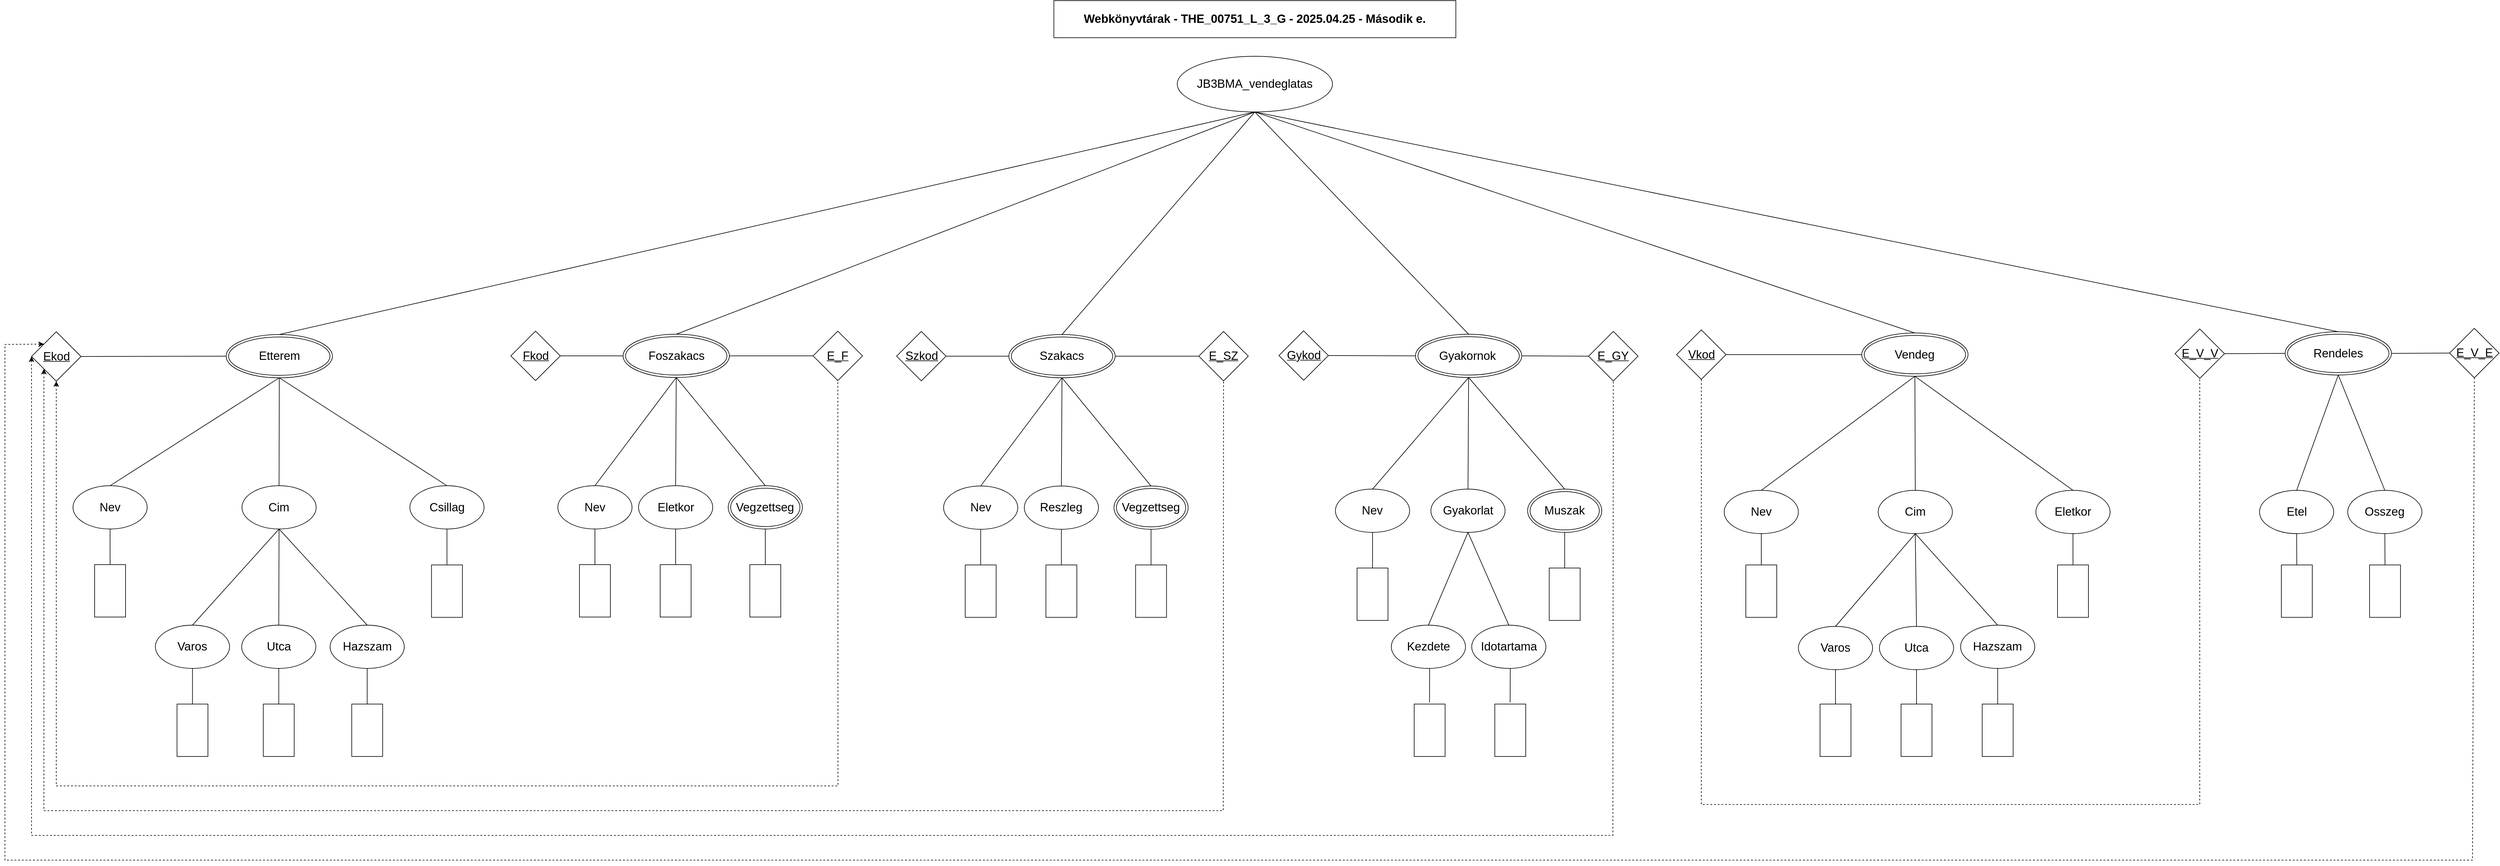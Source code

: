 <mxfile version="26.1.1">
  <diagram id="C5RBs43oDa-KdzZeNtuy" name="Page-1">
    <mxGraphModel dx="3088" dy="2005" grid="1" gridSize="10" guides="1" tooltips="1" connect="1" arrows="1" fold="1" page="1" pageScale="1" pageWidth="827" pageHeight="1169" math="0" shadow="0">
      <root>
        <mxCell id="WIyWlLk6GJQsqaUBKTNV-0" />
        <mxCell id="WIyWlLk6GJQsqaUBKTNV-1" parent="WIyWlLk6GJQsqaUBKTNV-0" />
        <mxCell id="4Qpqymnsbr3WJ3inhcf8-0" value="" style="rounded=0;whiteSpace=wrap;html=1;" parent="WIyWlLk6GJQsqaUBKTNV-1" vertex="1">
          <mxGeometry x="606.11" y="-170" width="650" height="60" as="geometry" />
        </mxCell>
        <mxCell id="4Qpqymnsbr3WJ3inhcf8-5" value="&lt;font style=&quot;font-size: 19px;&quot;&gt;&lt;b&gt;Webkönyvtárak - THE_00751_L_&lt;/b&gt;&lt;/font&gt;&lt;b style=&quot;font-size: 19px; background-color: transparent; color: light-dark(rgb(0, 0, 0), rgb(255, 255, 255));&quot;&gt;3_G - 2025.04.25 - Második e.&lt;/b&gt;" style="text;html=1;align=center;verticalAlign=middle;whiteSpace=wrap;rounded=0;" parent="WIyWlLk6GJQsqaUBKTNV-1" vertex="1">
          <mxGeometry x="631.11" y="-155" width="600" height="30" as="geometry" />
        </mxCell>
        <mxCell id="4Qpqymnsbr3WJ3inhcf8-26" value="" style="ellipse;whiteSpace=wrap;html=1;" parent="WIyWlLk6GJQsqaUBKTNV-1" vertex="1">
          <mxGeometry x="805.61" y="-80" width="251" height="90" as="geometry" />
        </mxCell>
        <mxCell id="4Qpqymnsbr3WJ3inhcf8-27" value="JB3BMA_vendeglatas" style="text;html=1;align=center;verticalAlign=middle;whiteSpace=wrap;rounded=0;fontSize=19;" parent="WIyWlLk6GJQsqaUBKTNV-1" vertex="1">
          <mxGeometry x="823.11" y="-50" width="216" height="30" as="geometry" />
        </mxCell>
        <mxCell id="4Qpqymnsbr3WJ3inhcf8-30" value="" style="ellipse;whiteSpace=wrap;html=1;" parent="WIyWlLk6GJQsqaUBKTNV-1" vertex="1">
          <mxGeometry x="-980" y="614.5" width="120" height="70" as="geometry" />
        </mxCell>
        <mxCell id="4Qpqymnsbr3WJ3inhcf8-31" value="Nev" style="text;html=1;align=center;verticalAlign=middle;whiteSpace=wrap;rounded=0;fontSize=19;" parent="WIyWlLk6GJQsqaUBKTNV-1" vertex="1">
          <mxGeometry x="-970" y="634.5" width="100" height="30" as="geometry" />
        </mxCell>
        <mxCell id="4Qpqymnsbr3WJ3inhcf8-35" value="" style="ellipse;whiteSpace=wrap;html=1;" parent="WIyWlLk6GJQsqaUBKTNV-1" vertex="1">
          <mxGeometry x="-706.75" y="614.5" width="120" height="70" as="geometry" />
        </mxCell>
        <mxCell id="4Qpqymnsbr3WJ3inhcf8-36" value="Cim" style="text;html=1;align=center;verticalAlign=middle;whiteSpace=wrap;rounded=0;fontSize=19;" parent="WIyWlLk6GJQsqaUBKTNV-1" vertex="1">
          <mxGeometry x="-696.75" y="634.5" width="100" height="30" as="geometry" />
        </mxCell>
        <mxCell id="4Qpqymnsbr3WJ3inhcf8-37" value="" style="ellipse;whiteSpace=wrap;html=1;" parent="WIyWlLk6GJQsqaUBKTNV-1" vertex="1">
          <mxGeometry x="-435.25" y="614.5" width="120" height="70" as="geometry" />
        </mxCell>
        <mxCell id="4Qpqymnsbr3WJ3inhcf8-38" value="Csillag" style="text;html=1;align=center;verticalAlign=middle;whiteSpace=wrap;rounded=0;fontSize=19;" parent="WIyWlLk6GJQsqaUBKTNV-1" vertex="1">
          <mxGeometry x="-425.25" y="634.5" width="100" height="30" as="geometry" />
        </mxCell>
        <mxCell id="4Qpqymnsbr3WJ3inhcf8-43" value="" style="ellipse;whiteSpace=wrap;html=1;" parent="WIyWlLk6GJQsqaUBKTNV-1" vertex="1">
          <mxGeometry x="-846.75" y="840" width="120" height="70" as="geometry" />
        </mxCell>
        <mxCell id="4Qpqymnsbr3WJ3inhcf8-44" value="Varos" style="text;html=1;align=center;verticalAlign=middle;whiteSpace=wrap;rounded=0;fontSize=19;" parent="WIyWlLk6GJQsqaUBKTNV-1" vertex="1">
          <mxGeometry x="-836.75" y="860" width="100" height="30" as="geometry" />
        </mxCell>
        <mxCell id="4Qpqymnsbr3WJ3inhcf8-45" value="" style="ellipse;whiteSpace=wrap;html=1;" parent="WIyWlLk6GJQsqaUBKTNV-1" vertex="1">
          <mxGeometry x="-707.25" y="840" width="120" height="70" as="geometry" />
        </mxCell>
        <mxCell id="4Qpqymnsbr3WJ3inhcf8-46" value="Utca" style="text;html=1;align=center;verticalAlign=middle;whiteSpace=wrap;rounded=0;fontSize=19;" parent="WIyWlLk6GJQsqaUBKTNV-1" vertex="1">
          <mxGeometry x="-697.25" y="860" width="100" height="30" as="geometry" />
        </mxCell>
        <mxCell id="4Qpqymnsbr3WJ3inhcf8-47" value="" style="ellipse;whiteSpace=wrap;html=1;" parent="WIyWlLk6GJQsqaUBKTNV-1" vertex="1">
          <mxGeometry x="-564.26" y="840" width="120" height="70" as="geometry" />
        </mxCell>
        <mxCell id="4Qpqymnsbr3WJ3inhcf8-48" value="H&lt;span style=&quot;background-color: transparent; color: light-dark(rgb(0, 0, 0), rgb(255, 255, 255));&quot;&gt;azszam&lt;/span&gt;" style="text;html=1;align=center;verticalAlign=middle;whiteSpace=wrap;rounded=0;fontSize=19;" parent="WIyWlLk6GJQsqaUBKTNV-1" vertex="1">
          <mxGeometry x="-554.26" y="860" width="100" height="30" as="geometry" />
        </mxCell>
        <mxCell id="4Qpqymnsbr3WJ3inhcf8-59" value="" style="rhombus;whiteSpace=wrap;html=1;" parent="WIyWlLk6GJQsqaUBKTNV-1" vertex="1">
          <mxGeometry x="-1047" y="365.5" width="80" height="80" as="geometry" />
        </mxCell>
        <mxCell id="4Qpqymnsbr3WJ3inhcf8-61" value="&lt;u&gt;Ekod&lt;/u&gt;" style="text;html=1;align=center;verticalAlign=middle;whiteSpace=wrap;rounded=0;fontSize=19;" parent="WIyWlLk6GJQsqaUBKTNV-1" vertex="1">
          <mxGeometry x="-1042.25" y="390.5" width="70.5" height="30" as="geometry" />
        </mxCell>
        <mxCell id="aVjo6WUn0i9C4QRgSzhv-14" value="" style="endArrow=none;html=1;rounded=0;entryX=0;entryY=0.5;entryDx=0;entryDy=0;exitX=1;exitY=0.5;exitDx=0;exitDy=0;" parent="WIyWlLk6GJQsqaUBKTNV-1" source="4Qpqymnsbr3WJ3inhcf8-59" target="HUzQ0V3fBc9OldTTq1Dm-28" edge="1">
          <mxGeometry width="50" height="50" relative="1" as="geometry">
            <mxPoint x="-545.25" y="619.5" as="sourcePoint" />
            <mxPoint x="-725.25" y="404.5" as="targetPoint" />
          </mxGeometry>
        </mxCell>
        <mxCell id="aVjo6WUn0i9C4QRgSzhv-15" value="" style="rounded=0;whiteSpace=wrap;html=1;rotation=90;" parent="WIyWlLk6GJQsqaUBKTNV-1" vertex="1">
          <mxGeometry x="-962.37" y="759.5" width="84.75" height="50" as="geometry" />
        </mxCell>
        <mxCell id="aVjo6WUn0i9C4QRgSzhv-17" value="" style="endArrow=none;html=1;rounded=0;exitX=0.5;exitY=0;exitDx=0;exitDy=0;entryX=0.5;entryY=1;entryDx=0;entryDy=0;" parent="WIyWlLk6GJQsqaUBKTNV-1" source="4Qpqymnsbr3WJ3inhcf8-30" target="HUzQ0V3fBc9OldTTq1Dm-28" edge="1">
          <mxGeometry width="50" height="50" relative="1" as="geometry">
            <mxPoint x="-1015.25" y="519.5" as="sourcePoint" />
            <mxPoint x="-680" y="480" as="targetPoint" />
          </mxGeometry>
        </mxCell>
        <mxCell id="aVjo6WUn0i9C4QRgSzhv-18" value="" style="endArrow=none;html=1;rounded=0;exitX=0.5;exitY=0;exitDx=0;exitDy=0;entryX=0.5;entryY=1;entryDx=0;entryDy=0;" parent="WIyWlLk6GJQsqaUBKTNV-1" source="4Qpqymnsbr3WJ3inhcf8-35" edge="1" target="HUzQ0V3fBc9OldTTq1Dm-28">
          <mxGeometry width="50" height="50" relative="1" as="geometry">
            <mxPoint x="-615.25" y="529.5" as="sourcePoint" />
            <mxPoint x="-640" y="500" as="targetPoint" />
          </mxGeometry>
        </mxCell>
        <mxCell id="aVjo6WUn0i9C4QRgSzhv-20" value="" style="endArrow=none;html=1;rounded=0;exitX=0.5;exitY=0;exitDx=0;exitDy=0;entryX=0.5;entryY=1;entryDx=0;entryDy=0;" parent="WIyWlLk6GJQsqaUBKTNV-1" source="4Qpqymnsbr3WJ3inhcf8-37" edge="1" target="HUzQ0V3fBc9OldTTq1Dm-28">
          <mxGeometry width="50" height="50" relative="1" as="geometry">
            <mxPoint x="-455.25" y="499.5" as="sourcePoint" />
            <mxPoint x="-610" y="470" as="targetPoint" />
          </mxGeometry>
        </mxCell>
        <mxCell id="aVjo6WUn0i9C4QRgSzhv-21" value="" style="endArrow=none;html=1;rounded=0;entryX=0.5;entryY=1;entryDx=0;entryDy=0;exitX=0.5;exitY=0;exitDx=0;exitDy=0;" parent="WIyWlLk6GJQsqaUBKTNV-1" source="4Qpqymnsbr3WJ3inhcf8-43" target="4Qpqymnsbr3WJ3inhcf8-35" edge="1">
          <mxGeometry width="50" height="50" relative="1" as="geometry">
            <mxPoint x="-699.75" y="810" as="sourcePoint" />
            <mxPoint x="-649.77" y="733.01" as="targetPoint" />
          </mxGeometry>
        </mxCell>
        <mxCell id="aVjo6WUn0i9C4QRgSzhv-22" value="" style="endArrow=none;html=1;rounded=0;exitX=0.5;exitY=0;exitDx=0;exitDy=0;entryX=0.5;entryY=1;entryDx=0;entryDy=0;" parent="WIyWlLk6GJQsqaUBKTNV-1" source="4Qpqymnsbr3WJ3inhcf8-45" edge="1" target="4Qpqymnsbr3WJ3inhcf8-35">
          <mxGeometry width="50" height="50" relative="1" as="geometry">
            <mxPoint x="-639.75" y="830" as="sourcePoint" />
            <mxPoint x="-649.75" y="730" as="targetPoint" />
          </mxGeometry>
        </mxCell>
        <mxCell id="aVjo6WUn0i9C4QRgSzhv-24" value="" style="endArrow=none;html=1;rounded=0;exitX=0.5;exitY=0;exitDx=0;exitDy=0;entryX=0.5;entryY=1;entryDx=0;entryDy=0;" parent="WIyWlLk6GJQsqaUBKTNV-1" source="4Qpqymnsbr3WJ3inhcf8-47" edge="1" target="4Qpqymnsbr3WJ3inhcf8-35">
          <mxGeometry width="50" height="50" relative="1" as="geometry">
            <mxPoint x="-539.75" y="750" as="sourcePoint" />
            <mxPoint x="-649.75" y="730" as="targetPoint" />
          </mxGeometry>
        </mxCell>
        <mxCell id="aVjo6WUn0i9C4QRgSzhv-34" value="" style="endArrow=none;html=1;rounded=0;exitX=0;exitY=0.5;exitDx=0;exitDy=0;entryX=0.5;entryY=1;entryDx=0;entryDy=0;" parent="WIyWlLk6GJQsqaUBKTNV-1" source="aVjo6WUn0i9C4QRgSzhv-15" target="4Qpqymnsbr3WJ3inhcf8-30" edge="1">
          <mxGeometry width="50" height="50" relative="1" as="geometry">
            <mxPoint x="-377.63" y="724.5" as="sourcePoint" />
            <mxPoint x="-927.63" y="709.5" as="targetPoint" />
          </mxGeometry>
        </mxCell>
        <mxCell id="aVjo6WUn0i9C4QRgSzhv-35" value="" style="rounded=0;whiteSpace=wrap;html=1;rotation=90;" parent="WIyWlLk6GJQsqaUBKTNV-1" vertex="1">
          <mxGeometry x="-829.13" y="985" width="84.75" height="50" as="geometry" />
        </mxCell>
        <mxCell id="aVjo6WUn0i9C4QRgSzhv-36" value="" style="rounded=0;whiteSpace=wrap;html=1;rotation=90;" parent="WIyWlLk6GJQsqaUBKTNV-1" vertex="1">
          <mxGeometry x="-689.63" y="985" width="84.75" height="50" as="geometry" />
        </mxCell>
        <mxCell id="aVjo6WUn0i9C4QRgSzhv-37" value="" style="rounded=0;whiteSpace=wrap;html=1;rotation=90;" parent="WIyWlLk6GJQsqaUBKTNV-1" vertex="1">
          <mxGeometry x="-546.63" y="985" width="84.75" height="50" as="geometry" />
        </mxCell>
        <mxCell id="aVjo6WUn0i9C4QRgSzhv-38" value="" style="endArrow=none;html=1;rounded=0;entryX=0.5;entryY=1;entryDx=0;entryDy=0;exitX=0;exitY=0.5;exitDx=0;exitDy=0;" parent="WIyWlLk6GJQsqaUBKTNV-1" target="4Qpqymnsbr3WJ3inhcf8-45" edge="1" source="aVjo6WUn0i9C4QRgSzhv-36">
          <mxGeometry width="50" height="50" relative="1" as="geometry">
            <mxPoint x="-647.5" y="965" as="sourcePoint" />
            <mxPoint x="-307.5" y="695" as="targetPoint" />
          </mxGeometry>
        </mxCell>
        <mxCell id="aVjo6WUn0i9C4QRgSzhv-39" value="" style="endArrow=none;html=1;rounded=0;entryX=0.5;entryY=1;entryDx=0;entryDy=0;exitX=0;exitY=0.5;exitDx=0;exitDy=0;" parent="WIyWlLk6GJQsqaUBKTNV-1" target="4Qpqymnsbr3WJ3inhcf8-43" edge="1" source="aVjo6WUn0i9C4QRgSzhv-35">
          <mxGeometry width="50" height="50" relative="1" as="geometry">
            <mxPoint x="-787" y="965" as="sourcePoint" />
            <mxPoint x="-317" y="695" as="targetPoint" />
          </mxGeometry>
        </mxCell>
        <mxCell id="aVjo6WUn0i9C4QRgSzhv-41" value="" style="endArrow=none;html=1;rounded=0;entryX=0.5;entryY=1;entryDx=0;entryDy=0;exitX=0;exitY=0.5;exitDx=0;exitDy=0;" parent="WIyWlLk6GJQsqaUBKTNV-1" target="4Qpqymnsbr3WJ3inhcf8-47" edge="1" source="aVjo6WUn0i9C4QRgSzhv-37">
          <mxGeometry width="50" height="50" relative="1" as="geometry">
            <mxPoint x="-504.5" y="965" as="sourcePoint" />
            <mxPoint x="-294.5" y="945" as="targetPoint" />
          </mxGeometry>
        </mxCell>
        <mxCell id="aVjo6WUn0i9C4QRgSzhv-46" value="" style="rhombus;whiteSpace=wrap;html=1;" parent="WIyWlLk6GJQsqaUBKTNV-1" vertex="1">
          <mxGeometry x="351.76" y="365" width="80" height="80" as="geometry" />
        </mxCell>
        <mxCell id="aVjo6WUn0i9C4QRgSzhv-47" value="&lt;u&gt;Szkod&lt;/u&gt;" style="text;html=1;align=center;verticalAlign=middle;whiteSpace=wrap;rounded=0;fontSize=19;" parent="WIyWlLk6GJQsqaUBKTNV-1" vertex="1">
          <mxGeometry x="356.51" y="390" width="70.5" height="30" as="geometry" />
        </mxCell>
        <mxCell id="aVjo6WUn0i9C4QRgSzhv-48" value="" style="endArrow=none;html=1;rounded=0;exitX=1;exitY=0.5;exitDx=0;exitDy=0;entryX=0;entryY=0.5;entryDx=0;entryDy=0;" parent="WIyWlLk6GJQsqaUBKTNV-1" source="aVjo6WUn0i9C4QRgSzhv-46" target="HUzQ0V3fBc9OldTTq1Dm-4" edge="1">
          <mxGeometry width="50" height="50" relative="1" as="geometry">
            <mxPoint x="390.5" y="615" as="sourcePoint" />
            <mxPoint x="530" y="405" as="targetPoint" />
          </mxGeometry>
        </mxCell>
        <mxCell id="aVjo6WUn0i9C4QRgSzhv-49" value="" style="ellipse;whiteSpace=wrap;html=1;" parent="WIyWlLk6GJQsqaUBKTNV-1" vertex="1">
          <mxGeometry x="427.76" y="615" width="120" height="70" as="geometry" />
        </mxCell>
        <mxCell id="aVjo6WUn0i9C4QRgSzhv-50" value="Nev" style="text;html=1;align=center;verticalAlign=middle;whiteSpace=wrap;rounded=0;fontSize=19;" parent="WIyWlLk6GJQsqaUBKTNV-1" vertex="1">
          <mxGeometry x="437.76" y="635" width="100" height="30" as="geometry" />
        </mxCell>
        <mxCell id="aVjo6WUn0i9C4QRgSzhv-51" value="" style="ellipse;whiteSpace=wrap;html=1;" parent="WIyWlLk6GJQsqaUBKTNV-1" vertex="1">
          <mxGeometry x="558.26" y="615" width="120" height="70" as="geometry" />
        </mxCell>
        <mxCell id="aVjo6WUn0i9C4QRgSzhv-52" value="Reszleg" style="text;html=1;align=center;verticalAlign=middle;whiteSpace=wrap;rounded=0;fontSize=19;" parent="WIyWlLk6GJQsqaUBKTNV-1" vertex="1">
          <mxGeometry x="568.26" y="635" width="100" height="30" as="geometry" />
        </mxCell>
        <mxCell id="aVjo6WUn0i9C4QRgSzhv-55" value="" style="rounded=0;whiteSpace=wrap;html=1;rotation=90;" parent="WIyWlLk6GJQsqaUBKTNV-1" vertex="1">
          <mxGeometry x="445.38" y="760" width="84.75" height="50" as="geometry" />
        </mxCell>
        <mxCell id="aVjo6WUn0i9C4QRgSzhv-56" value="" style="rounded=0;whiteSpace=wrap;html=1;rotation=90;" parent="WIyWlLk6GJQsqaUBKTNV-1" vertex="1">
          <mxGeometry x="575.88" y="760" width="84.75" height="50" as="geometry" />
        </mxCell>
        <mxCell id="aVjo6WUn0i9C4QRgSzhv-57" value="" style="rounded=0;whiteSpace=wrap;html=1;rotation=90;" parent="WIyWlLk6GJQsqaUBKTNV-1" vertex="1">
          <mxGeometry x="720.88" y="760" width="84.75" height="50" as="geometry" />
        </mxCell>
        <mxCell id="aVjo6WUn0i9C4QRgSzhv-58" value="" style="endArrow=none;html=1;rounded=0;entryX=0.5;entryY=1;entryDx=0;entryDy=0;exitX=0;exitY=0.5;exitDx=0;exitDy=0;" parent="WIyWlLk6GJQsqaUBKTNV-1" target="aVjo6WUn0i9C4QRgSzhv-51" edge="1" source="aVjo6WUn0i9C4QRgSzhv-56">
          <mxGeometry width="50" height="50" relative="1" as="geometry">
            <mxPoint x="618.01" y="740" as="sourcePoint" />
            <mxPoint x="958.01" y="470" as="targetPoint" />
          </mxGeometry>
        </mxCell>
        <mxCell id="aVjo6WUn0i9C4QRgSzhv-59" value="" style="endArrow=none;html=1;rounded=0;entryX=0.5;entryY=1;entryDx=0;entryDy=0;exitX=0;exitY=0.5;exitDx=0;exitDy=0;" parent="WIyWlLk6GJQsqaUBKTNV-1" target="aVjo6WUn0i9C4QRgSzhv-49" edge="1" source="aVjo6WUn0i9C4QRgSzhv-55">
          <mxGeometry width="50" height="50" relative="1" as="geometry">
            <mxPoint x="487.51" y="740" as="sourcePoint" />
            <mxPoint x="957.51" y="470" as="targetPoint" />
          </mxGeometry>
        </mxCell>
        <mxCell id="aVjo6WUn0i9C4QRgSzhv-60" value="" style="endArrow=none;html=1;rounded=0;exitX=0;exitY=0.5;exitDx=0;exitDy=0;entryX=0.5;entryY=1;entryDx=0;entryDy=0;" parent="WIyWlLk6GJQsqaUBKTNV-1" target="HUzQ0V3fBc9OldTTq1Dm-3" edge="1" source="aVjo6WUn0i9C4QRgSzhv-57">
          <mxGeometry width="50" height="50" relative="1" as="geometry">
            <mxPoint x="763.01" y="740" as="sourcePoint" />
            <mxPoint x="770" y="690" as="targetPoint" />
          </mxGeometry>
        </mxCell>
        <mxCell id="aVjo6WUn0i9C4QRgSzhv-73" value="" style="rhombus;whiteSpace=wrap;html=1;" parent="WIyWlLk6GJQsqaUBKTNV-1" vertex="1">
          <mxGeometry x="840.5" y="365" width="80" height="80" as="geometry" />
        </mxCell>
        <mxCell id="aVjo6WUn0i9C4QRgSzhv-74" value="&lt;u&gt;E_SZ&lt;/u&gt;" style="text;html=1;align=center;verticalAlign=middle;whiteSpace=wrap;rounded=0;fontSize=19;" parent="WIyWlLk6GJQsqaUBKTNV-1" vertex="1">
          <mxGeometry x="845.25" y="390" width="70.5" height="30" as="geometry" />
        </mxCell>
        <mxCell id="aVjo6WUn0i9C4QRgSzhv-76" value="" style="rhombus;whiteSpace=wrap;html=1;" parent="WIyWlLk6GJQsqaUBKTNV-1" vertex="1">
          <mxGeometry x="1470.74" y="365" width="80" height="80" as="geometry" />
        </mxCell>
        <mxCell id="aVjo6WUn0i9C4QRgSzhv-77" value="&lt;u&gt;E_GY&lt;/u&gt;" style="text;html=1;align=center;verticalAlign=middle;whiteSpace=wrap;rounded=0;fontSize=19;" parent="WIyWlLk6GJQsqaUBKTNV-1" vertex="1">
          <mxGeometry x="1475.49" y="390" width="70.5" height="30" as="geometry" />
        </mxCell>
        <mxCell id="aVjo6WUn0i9C4QRgSzhv-78" value="" style="endArrow=none;html=1;rounded=0;entryX=0;entryY=0.5;entryDx=0;entryDy=0;exitX=1;exitY=0.5;exitDx=0;exitDy=0;" parent="WIyWlLk6GJQsqaUBKTNV-1" source="HUzQ0V3fBc9OldTTq1Dm-36" target="aVjo6WUn0i9C4QRgSzhv-76" edge="1">
          <mxGeometry width="50" height="50" relative="1" as="geometry">
            <mxPoint x="1370" y="405" as="sourcePoint" />
            <mxPoint x="1230.74" y="570" as="targetPoint" />
          </mxGeometry>
        </mxCell>
        <mxCell id="aVjo6WUn0i9C4QRgSzhv-79" value="" style="endArrow=none;html=1;rounded=0;entryX=0;entryY=0.5;entryDx=0;entryDy=0;exitX=1;exitY=0.5;exitDx=0;exitDy=0;" parent="WIyWlLk6GJQsqaUBKTNV-1" source="HUzQ0V3fBc9OldTTq1Dm-4" target="aVjo6WUn0i9C4QRgSzhv-73" edge="1">
          <mxGeometry width="50" height="50" relative="1" as="geometry">
            <mxPoint x="710" y="400" as="sourcePoint" />
            <mxPoint x="810.5" y="425" as="targetPoint" />
          </mxGeometry>
        </mxCell>
        <mxCell id="aVjo6WUn0i9C4QRgSzhv-82" value="" style="ellipse;whiteSpace=wrap;html=1;" parent="WIyWlLk6GJQsqaUBKTNV-1" vertex="1">
          <mxGeometry x="1061.36" y="620" width="120" height="70" as="geometry" />
        </mxCell>
        <mxCell id="aVjo6WUn0i9C4QRgSzhv-83" value="Nev" style="text;html=1;align=center;verticalAlign=middle;whiteSpace=wrap;rounded=0;fontSize=19;" parent="WIyWlLk6GJQsqaUBKTNV-1" vertex="1">
          <mxGeometry x="1071.36" y="640" width="100" height="30" as="geometry" />
        </mxCell>
        <mxCell id="aVjo6WUn0i9C4QRgSzhv-84" value="" style="ellipse;whiteSpace=wrap;html=1;" parent="WIyWlLk6GJQsqaUBKTNV-1" vertex="1">
          <mxGeometry x="1215.75" y="620" width="120" height="70" as="geometry" />
        </mxCell>
        <mxCell id="aVjo6WUn0i9C4QRgSzhv-85" value="Gyakorlat" style="text;html=1;align=center;verticalAlign=middle;whiteSpace=wrap;rounded=0;fontSize=19;" parent="WIyWlLk6GJQsqaUBKTNV-1" vertex="1">
          <mxGeometry x="1225.75" y="640" width="100" height="30" as="geometry" />
        </mxCell>
        <mxCell id="aVjo6WUn0i9C4QRgSzhv-88" value="" style="rounded=0;whiteSpace=wrap;html=1;rotation=90;" parent="WIyWlLk6GJQsqaUBKTNV-1" vertex="1">
          <mxGeometry x="1078.99" y="765" width="84.75" height="50" as="geometry" />
        </mxCell>
        <mxCell id="aVjo6WUn0i9C4QRgSzhv-89" value="" style="rounded=0;whiteSpace=wrap;html=1;rotation=90;" parent="WIyWlLk6GJQsqaUBKTNV-1" vertex="1">
          <mxGeometry x="1171.36" y="985" width="84.75" height="50" as="geometry" />
        </mxCell>
        <mxCell id="aVjo6WUn0i9C4QRgSzhv-90" value="" style="rounded=0;whiteSpace=wrap;html=1;rotation=90;" parent="WIyWlLk6GJQsqaUBKTNV-1" vertex="1">
          <mxGeometry x="1389.74" y="765" width="84.75" height="50" as="geometry" />
        </mxCell>
        <mxCell id="aVjo6WUn0i9C4QRgSzhv-91" value="" style="endArrow=none;html=1;rounded=0;entryX=0.5;entryY=1;entryDx=0;entryDy=0;" parent="WIyWlLk6GJQsqaUBKTNV-1" edge="1">
          <mxGeometry width="50" height="50" relative="1" as="geometry">
            <mxPoint x="1213.49" y="965" as="sourcePoint" />
            <mxPoint x="1213.74" y="910" as="targetPoint" />
          </mxGeometry>
        </mxCell>
        <mxCell id="aVjo6WUn0i9C4QRgSzhv-92" value="" style="endArrow=none;html=1;rounded=0;entryX=0.5;entryY=1;entryDx=0;entryDy=0;exitX=0;exitY=0.5;exitDx=0;exitDy=0;" parent="WIyWlLk6GJQsqaUBKTNV-1" edge="1" source="aVjo6WUn0i9C4QRgSzhv-88">
          <mxGeometry width="50" height="50" relative="1" as="geometry">
            <mxPoint x="1121.12" y="745" as="sourcePoint" />
            <mxPoint x="1121.37" y="690" as="targetPoint" />
          </mxGeometry>
        </mxCell>
        <mxCell id="aVjo6WUn0i9C4QRgSzhv-93" value="" style="endArrow=none;html=1;rounded=0;entryX=0.5;entryY=1;entryDx=0;entryDy=0;exitX=0;exitY=0.5;exitDx=0;exitDy=0;" parent="WIyWlLk6GJQsqaUBKTNV-1" edge="1" source="aVjo6WUn0i9C4QRgSzhv-90">
          <mxGeometry width="50" height="50" relative="1" as="geometry">
            <mxPoint x="1431.87" y="745" as="sourcePoint" />
            <mxPoint x="1432.11" y="690" as="targetPoint" />
          </mxGeometry>
        </mxCell>
        <mxCell id="aVjo6WUn0i9C4QRgSzhv-94" value="" style="rhombus;whiteSpace=wrap;html=1;" parent="WIyWlLk6GJQsqaUBKTNV-1" vertex="1">
          <mxGeometry x="970" y="364" width="80" height="80" as="geometry" />
        </mxCell>
        <mxCell id="aVjo6WUn0i9C4QRgSzhv-95" value="&lt;u&gt;Gykod&lt;/u&gt;" style="text;html=1;align=center;verticalAlign=middle;whiteSpace=wrap;rounded=0;fontSize=19;" parent="WIyWlLk6GJQsqaUBKTNV-1" vertex="1">
          <mxGeometry x="974.75" y="389" width="70.5" height="30" as="geometry" />
        </mxCell>
        <mxCell id="aVjo6WUn0i9C4QRgSzhv-96" value="" style="endArrow=none;html=1;rounded=0;exitX=1;exitY=0.5;exitDx=0;exitDy=0;entryX=0;entryY=0.5;entryDx=0;entryDy=0;" parent="WIyWlLk6GJQsqaUBKTNV-1" source="aVjo6WUn0i9C4QRgSzhv-94" edge="1" target="HUzQ0V3fBc9OldTTq1Dm-36">
          <mxGeometry width="50" height="50" relative="1" as="geometry">
            <mxPoint x="1060" y="410" as="sourcePoint" />
            <mxPoint x="1180" y="405" as="targetPoint" />
          </mxGeometry>
        </mxCell>
        <mxCell id="aVjo6WUn0i9C4QRgSzhv-97" value="" style="ellipse;whiteSpace=wrap;html=1;" parent="WIyWlLk6GJQsqaUBKTNV-1" vertex="1">
          <mxGeometry x="1151.74" y="840" width="120" height="70" as="geometry" />
        </mxCell>
        <mxCell id="aVjo6WUn0i9C4QRgSzhv-98" value="Kezdete" style="text;html=1;align=center;verticalAlign=middle;whiteSpace=wrap;rounded=0;fontSize=19;" parent="WIyWlLk6GJQsqaUBKTNV-1" vertex="1">
          <mxGeometry x="1161.74" y="860" width="100" height="30" as="geometry" />
        </mxCell>
        <mxCell id="aVjo6WUn0i9C4QRgSzhv-99" value="" style="ellipse;whiteSpace=wrap;html=1;" parent="WIyWlLk6GJQsqaUBKTNV-1" vertex="1">
          <mxGeometry x="1281.74" y="840" width="120" height="70" as="geometry" />
        </mxCell>
        <mxCell id="aVjo6WUn0i9C4QRgSzhv-100" value="Idotartama" style="text;html=1;align=center;verticalAlign=middle;whiteSpace=wrap;rounded=0;fontSize=19;" parent="WIyWlLk6GJQsqaUBKTNV-1" vertex="1">
          <mxGeometry x="1291.74" y="860" width="100" height="30" as="geometry" />
        </mxCell>
        <mxCell id="aVjo6WUn0i9C4QRgSzhv-101" value="" style="endArrow=none;html=1;rounded=0;exitX=0.5;exitY=0;exitDx=0;exitDy=0;entryX=0.5;entryY=1;entryDx=0;entryDy=0;" parent="WIyWlLk6GJQsqaUBKTNV-1" source="aVjo6WUn0i9C4QRgSzhv-97" target="aVjo6WUn0i9C4QRgSzhv-84" edge="1">
          <mxGeometry width="50" height="50" relative="1" as="geometry">
            <mxPoint x="1260.74" y="790" as="sourcePoint" />
            <mxPoint x="1270" y="700" as="targetPoint" />
          </mxGeometry>
        </mxCell>
        <mxCell id="aVjo6WUn0i9C4QRgSzhv-102" value="" style="endArrow=none;html=1;rounded=0;exitX=0.5;exitY=0;exitDx=0;exitDy=0;entryX=0.5;entryY=1;entryDx=0;entryDy=0;" parent="WIyWlLk6GJQsqaUBKTNV-1" source="aVjo6WUn0i9C4QRgSzhv-99" edge="1" target="aVjo6WUn0i9C4QRgSzhv-84">
          <mxGeometry width="50" height="50" relative="1" as="geometry">
            <mxPoint x="1330.74" y="790" as="sourcePoint" />
            <mxPoint x="1280" y="690" as="targetPoint" />
          </mxGeometry>
        </mxCell>
        <mxCell id="aVjo6WUn0i9C4QRgSzhv-103" value="" style="rounded=0;whiteSpace=wrap;html=1;rotation=90;" parent="WIyWlLk6GJQsqaUBKTNV-1" vertex="1">
          <mxGeometry x="1301.74" y="985" width="84.75" height="50" as="geometry" />
        </mxCell>
        <mxCell id="aVjo6WUn0i9C4QRgSzhv-104" value="" style="endArrow=none;html=1;rounded=0;entryX=0.5;entryY=1;entryDx=0;entryDy=0;" parent="WIyWlLk6GJQsqaUBKTNV-1" edge="1">
          <mxGeometry width="50" height="50" relative="1" as="geometry">
            <mxPoint x="1343.87" y="965" as="sourcePoint" />
            <mxPoint x="1344.12" y="910" as="targetPoint" />
          </mxGeometry>
        </mxCell>
        <mxCell id="aVjo6WUn0i9C4QRgSzhv-112" value="" style="rhombus;whiteSpace=wrap;html=1;" parent="WIyWlLk6GJQsqaUBKTNV-1" vertex="1">
          <mxGeometry x="1613" y="362.5" width="80" height="80" as="geometry" />
        </mxCell>
        <mxCell id="aVjo6WUn0i9C4QRgSzhv-113" value="&lt;u&gt;Vkod&lt;/u&gt;" style="text;html=1;align=center;verticalAlign=middle;whiteSpace=wrap;rounded=0;fontSize=19;" parent="WIyWlLk6GJQsqaUBKTNV-1" vertex="1">
          <mxGeometry x="1617.75" y="387.5" width="70.5" height="30" as="geometry" />
        </mxCell>
        <mxCell id="aVjo6WUn0i9C4QRgSzhv-114" value="" style="endArrow=none;html=1;rounded=0;exitX=1;exitY=0.5;exitDx=0;exitDy=0;entryX=0;entryY=0.5;entryDx=0;entryDy=0;" parent="WIyWlLk6GJQsqaUBKTNV-1" source="aVjo6WUn0i9C4QRgSzhv-112" edge="1" target="HUzQ0V3fBc9OldTTq1Dm-37">
          <mxGeometry width="50" height="50" relative="1" as="geometry">
            <mxPoint x="1861.74" y="457.5" as="sourcePoint" />
            <mxPoint x="1900" y="400" as="targetPoint" />
          </mxGeometry>
        </mxCell>
        <mxCell id="aVjo6WUn0i9C4QRgSzhv-117" value="" style="rhombus;whiteSpace=wrap;html=1;" parent="WIyWlLk6GJQsqaUBKTNV-1" vertex="1">
          <mxGeometry x="2863" y="360" width="80" height="80" as="geometry" />
        </mxCell>
        <mxCell id="aVjo6WUn0i9C4QRgSzhv-118" value="&lt;u&gt;E_V_E&lt;/u&gt;" style="text;html=1;align=center;verticalAlign=middle;whiteSpace=wrap;rounded=0;fontSize=19;" parent="WIyWlLk6GJQsqaUBKTNV-1" vertex="1">
          <mxGeometry x="2867.75" y="385" width="70.5" height="30" as="geometry" />
        </mxCell>
        <mxCell id="aVjo6WUn0i9C4QRgSzhv-119" value="" style="endArrow=none;html=1;rounded=0;entryX=0;entryY=0.5;entryDx=0;entryDy=0;exitX=1;exitY=0.5;exitDx=0;exitDy=0;" parent="WIyWlLk6GJQsqaUBKTNV-1" source="HUzQ0V3fBc9OldTTq1Dm-39" target="aVjo6WUn0i9C4QRgSzhv-117" edge="1">
          <mxGeometry width="50" height="50" relative="1" as="geometry">
            <mxPoint x="2790" y="400" as="sourcePoint" />
            <mxPoint x="2637.25" y="565" as="targetPoint" />
          </mxGeometry>
        </mxCell>
        <mxCell id="aVjo6WUn0i9C4QRgSzhv-120" value="" style="rhombus;whiteSpace=wrap;html=1;" parent="WIyWlLk6GJQsqaUBKTNV-1" vertex="1">
          <mxGeometry x="2419" y="361" width="80" height="80" as="geometry" />
        </mxCell>
        <mxCell id="aVjo6WUn0i9C4QRgSzhv-121" value="&lt;u&gt;E_V_V&lt;/u&gt;" style="text;html=1;align=center;verticalAlign=middle;whiteSpace=wrap;rounded=0;fontSize=19;" parent="WIyWlLk6GJQsqaUBKTNV-1" vertex="1">
          <mxGeometry x="2423.75" y="386" width="70.5" height="30" as="geometry" />
        </mxCell>
        <mxCell id="aVjo6WUn0i9C4QRgSzhv-122" value="" style="endArrow=none;html=1;rounded=0;exitX=1;exitY=0.5;exitDx=0;exitDy=0;entryX=0;entryY=0.5;entryDx=0;entryDy=0;" parent="WIyWlLk6GJQsqaUBKTNV-1" source="aVjo6WUn0i9C4QRgSzhv-120" edge="1" target="HUzQ0V3fBc9OldTTq1Dm-39">
          <mxGeometry width="50" height="50" relative="1" as="geometry">
            <mxPoint x="2547.25" y="455" as="sourcePoint" />
            <mxPoint x="2580" y="400" as="targetPoint" />
          </mxGeometry>
        </mxCell>
        <mxCell id="aVjo6WUn0i9C4QRgSzhv-123" value="" style="ellipse;whiteSpace=wrap;html=1;" parent="WIyWlLk6GJQsqaUBKTNV-1" vertex="1">
          <mxGeometry x="1690.0" y="622" width="120" height="70" as="geometry" />
        </mxCell>
        <mxCell id="aVjo6WUn0i9C4QRgSzhv-124" value="Nev" style="text;html=1;align=center;verticalAlign=middle;whiteSpace=wrap;rounded=0;fontSize=19;" parent="WIyWlLk6GJQsqaUBKTNV-1" vertex="1">
          <mxGeometry x="1700.0" y="642" width="100" height="30" as="geometry" />
        </mxCell>
        <mxCell id="aVjo6WUn0i9C4QRgSzhv-125" value="" style="ellipse;whiteSpace=wrap;html=1;" parent="WIyWlLk6GJQsqaUBKTNV-1" vertex="1">
          <mxGeometry x="2194.01" y="622" width="120" height="70" as="geometry" />
        </mxCell>
        <mxCell id="aVjo6WUn0i9C4QRgSzhv-126" value="Eletkor" style="text;html=1;align=center;verticalAlign=middle;whiteSpace=wrap;rounded=0;fontSize=19;" parent="WIyWlLk6GJQsqaUBKTNV-1" vertex="1">
          <mxGeometry x="2204.01" y="642" width="100" height="30" as="geometry" />
        </mxCell>
        <mxCell id="aVjo6WUn0i9C4QRgSzhv-127" value="" style="ellipse;whiteSpace=wrap;html=1;" parent="WIyWlLk6GJQsqaUBKTNV-1" vertex="1">
          <mxGeometry x="1939.0" y="622" width="120" height="70" as="geometry" />
        </mxCell>
        <mxCell id="aVjo6WUn0i9C4QRgSzhv-128" value="Cim" style="text;html=1;align=center;verticalAlign=middle;whiteSpace=wrap;rounded=0;fontSize=19;" parent="WIyWlLk6GJQsqaUBKTNV-1" vertex="1">
          <mxGeometry x="1949.0" y="642" width="100" height="30" as="geometry" />
        </mxCell>
        <mxCell id="aVjo6WUn0i9C4QRgSzhv-129" value="" style="rounded=0;whiteSpace=wrap;html=1;rotation=90;" parent="WIyWlLk6GJQsqaUBKTNV-1" vertex="1">
          <mxGeometry x="1827.63" y="985" width="84.75" height="50" as="geometry" />
        </mxCell>
        <mxCell id="aVjo6WUn0i9C4QRgSzhv-133" value="" style="endArrow=none;html=1;rounded=0;entryX=0.5;entryY=1;entryDx=0;entryDy=0;exitX=0;exitY=0.5;exitDx=0;exitDy=0;" parent="WIyWlLk6GJQsqaUBKTNV-1" edge="1" source="aVjo6WUn0i9C4QRgSzhv-129">
          <mxGeometry width="50" height="50" relative="1" as="geometry">
            <mxPoint x="1869.76" y="965" as="sourcePoint" />
            <mxPoint x="1870.01" y="910" as="targetPoint" />
          </mxGeometry>
        </mxCell>
        <mxCell id="aVjo6WUn0i9C4QRgSzhv-135" value="" style="ellipse;whiteSpace=wrap;html=1;" parent="WIyWlLk6GJQsqaUBKTNV-1" vertex="1">
          <mxGeometry x="1810" y="842" width="120" height="70" as="geometry" />
        </mxCell>
        <mxCell id="aVjo6WUn0i9C4QRgSzhv-136" value="Varos" style="text;html=1;align=center;verticalAlign=middle;whiteSpace=wrap;rounded=0;fontSize=19;" parent="WIyWlLk6GJQsqaUBKTNV-1" vertex="1">
          <mxGeometry x="1820" y="862" width="100" height="30" as="geometry" />
        </mxCell>
        <mxCell id="aVjo6WUn0i9C4QRgSzhv-137" value="" style="ellipse;whiteSpace=wrap;html=1;" parent="WIyWlLk6GJQsqaUBKTNV-1" vertex="1">
          <mxGeometry x="1941.0" y="842" width="120" height="70" as="geometry" />
        </mxCell>
        <mxCell id="aVjo6WUn0i9C4QRgSzhv-138" value="Utca" style="text;html=1;align=center;verticalAlign=middle;whiteSpace=wrap;rounded=0;fontSize=19;" parent="WIyWlLk6GJQsqaUBKTNV-1" vertex="1">
          <mxGeometry x="1951.0" y="862" width="100" height="30" as="geometry" />
        </mxCell>
        <mxCell id="aVjo6WUn0i9C4QRgSzhv-143" value="" style="ellipse;whiteSpace=wrap;html=1;" parent="WIyWlLk6GJQsqaUBKTNV-1" vertex="1">
          <mxGeometry x="2072.25" y="840" width="120" height="70" as="geometry" />
        </mxCell>
        <mxCell id="aVjo6WUn0i9C4QRgSzhv-144" value="Hazszam" style="text;html=1;align=center;verticalAlign=middle;whiteSpace=wrap;rounded=0;fontSize=19;" parent="WIyWlLk6GJQsqaUBKTNV-1" vertex="1">
          <mxGeometry x="2082.25" y="860" width="100" height="30" as="geometry" />
        </mxCell>
        <mxCell id="aVjo6WUn0i9C4QRgSzhv-145" value="" style="endArrow=none;html=1;rounded=0;entryX=0.5;entryY=1;entryDx=0;entryDy=0;exitX=0.5;exitY=0;exitDx=0;exitDy=0;" parent="WIyWlLk6GJQsqaUBKTNV-1" target="aVjo6WUn0i9C4QRgSzhv-127" edge="1" source="aVjo6WUn0i9C4QRgSzhv-135">
          <mxGeometry width="50" height="50" relative="1" as="geometry">
            <mxPoint x="1868.25" y="780" as="sourcePoint" />
            <mxPoint x="1948.25" y="670" as="targetPoint" />
          </mxGeometry>
        </mxCell>
        <mxCell id="aVjo6WUn0i9C4QRgSzhv-146" value="" style="rounded=0;whiteSpace=wrap;html=1;rotation=90;" parent="WIyWlLk6GJQsqaUBKTNV-1" vertex="1">
          <mxGeometry x="2211.63" y="760" width="84.75" height="50" as="geometry" />
        </mxCell>
        <mxCell id="aVjo6WUn0i9C4QRgSzhv-147" value="" style="endArrow=none;html=1;rounded=0;entryX=0.5;entryY=1;entryDx=0;entryDy=0;exitX=0;exitY=0.5;exitDx=0;exitDy=0;" parent="WIyWlLk6GJQsqaUBKTNV-1" source="aVjo6WUn0i9C4QRgSzhv-146" target="aVjo6WUn0i9C4QRgSzhv-125" edge="1">
          <mxGeometry width="50" height="50" relative="1" as="geometry">
            <mxPoint x="2254.25" y="735" as="sourcePoint" />
            <mxPoint x="2288.5" y="685" as="targetPoint" />
          </mxGeometry>
        </mxCell>
        <mxCell id="aVjo6WUn0i9C4QRgSzhv-148" value="" style="rounded=0;whiteSpace=wrap;html=1;rotation=90;" parent="WIyWlLk6GJQsqaUBKTNV-1" vertex="1">
          <mxGeometry x="1958.62" y="985" width="84.75" height="50" as="geometry" />
        </mxCell>
        <mxCell id="aVjo6WUn0i9C4QRgSzhv-149" value="" style="endArrow=none;html=1;rounded=0;entryX=0.5;entryY=1;entryDx=0;entryDy=0;exitX=0;exitY=0.5;exitDx=0;exitDy=0;" parent="WIyWlLk6GJQsqaUBKTNV-1" edge="1" target="aVjo6WUn0i9C4QRgSzhv-137" source="aVjo6WUn0i9C4QRgSzhv-148">
          <mxGeometry width="50" height="50" relative="1" as="geometry">
            <mxPoint x="2001" y="960" as="sourcePoint" />
            <mxPoint x="2001.11" y="920" as="targetPoint" />
          </mxGeometry>
        </mxCell>
        <mxCell id="aVjo6WUn0i9C4QRgSzhv-150" value="" style="rounded=0;whiteSpace=wrap;html=1;rotation=90;" parent="WIyWlLk6GJQsqaUBKTNV-1" vertex="1">
          <mxGeometry x="2089.88" y="985" width="84.75" height="50" as="geometry" />
        </mxCell>
        <mxCell id="aVjo6WUn0i9C4QRgSzhv-151" value="" style="endArrow=none;html=1;rounded=0;entryX=0.5;entryY=1;entryDx=0;entryDy=0;exitX=0;exitY=0.5;exitDx=0;exitDy=0;" parent="WIyWlLk6GJQsqaUBKTNV-1" edge="1" source="aVjo6WUn0i9C4QRgSzhv-150">
          <mxGeometry width="50" height="50" relative="1" as="geometry">
            <mxPoint x="2132.01" y="965" as="sourcePoint" />
            <mxPoint x="2132.26" y="910" as="targetPoint" />
          </mxGeometry>
        </mxCell>
        <mxCell id="aVjo6WUn0i9C4QRgSzhv-152" value="" style="endArrow=none;html=1;rounded=0;entryX=0.5;entryY=1;entryDx=0;entryDy=0;exitX=0.5;exitY=0;exitDx=0;exitDy=0;" parent="WIyWlLk6GJQsqaUBKTNV-1" target="aVjo6WUn0i9C4QRgSzhv-127" edge="1" source="aVjo6WUn0i9C4QRgSzhv-137">
          <mxGeometry width="50" height="50" relative="1" as="geometry">
            <mxPoint x="1998.25" y="780" as="sourcePoint" />
            <mxPoint x="2118.25" y="680" as="targetPoint" />
          </mxGeometry>
        </mxCell>
        <mxCell id="aVjo6WUn0i9C4QRgSzhv-153" value="" style="endArrow=none;html=1;rounded=0;exitX=0.5;exitY=0;exitDx=0;exitDy=0;entryX=0.5;entryY=1;entryDx=0;entryDy=0;" parent="WIyWlLk6GJQsqaUBKTNV-1" source="aVjo6WUn0i9C4QRgSzhv-143" edge="1" target="aVjo6WUn0i9C4QRgSzhv-127">
          <mxGeometry width="50" height="50" relative="1" as="geometry">
            <mxPoint x="2128.25" y="710" as="sourcePoint" />
            <mxPoint x="1998.25" y="640" as="targetPoint" />
          </mxGeometry>
        </mxCell>
        <mxCell id="aVjo6WUn0i9C4QRgSzhv-154" value="" style="endArrow=none;html=1;rounded=0;exitX=0.5;exitY=0;exitDx=0;exitDy=0;entryX=0.5;entryY=1;entryDx=0;entryDy=0;" parent="WIyWlLk6GJQsqaUBKTNV-1" source="aVjo6WUn0i9C4QRgSzhv-123" target="HUzQ0V3fBc9OldTTq1Dm-37" edge="1">
          <mxGeometry width="50" height="50" relative="1" as="geometry">
            <mxPoint x="1971" y="520" as="sourcePoint" />
            <mxPoint x="1980" y="450" as="targetPoint" />
          </mxGeometry>
        </mxCell>
        <mxCell id="aVjo6WUn0i9C4QRgSzhv-156" value="" style="endArrow=none;html=1;rounded=0;exitX=0.5;exitY=0;exitDx=0;exitDy=0;entryX=0.5;entryY=1;entryDx=0;entryDy=0;" parent="WIyWlLk6GJQsqaUBKTNV-1" source="aVjo6WUn0i9C4QRgSzhv-127" edge="1" target="HUzQ0V3fBc9OldTTq1Dm-37">
          <mxGeometry width="50" height="50" relative="1" as="geometry">
            <mxPoint x="2081" y="510" as="sourcePoint" />
            <mxPoint x="2000" y="450" as="targetPoint" />
          </mxGeometry>
        </mxCell>
        <mxCell id="aVjo6WUn0i9C4QRgSzhv-164" value="" style="endArrow=none;html=1;rounded=0;exitX=0.5;exitY=0;exitDx=0;exitDy=0;entryX=0.5;entryY=1;entryDx=0;entryDy=0;" parent="WIyWlLk6GJQsqaUBKTNV-1" source="aVjo6WUn0i9C4QRgSzhv-49" target="HUzQ0V3fBc9OldTTq1Dm-4" edge="1">
          <mxGeometry width="50" height="50" relative="1" as="geometry">
            <mxPoint x="520.5" y="525" as="sourcePoint" />
            <mxPoint x="610" y="450" as="targetPoint" />
          </mxGeometry>
        </mxCell>
        <mxCell id="aVjo6WUn0i9C4QRgSzhv-165" value="" style="endArrow=none;html=1;rounded=0;exitX=0.5;exitY=0;exitDx=0;exitDy=0;entryX=0.5;entryY=1;entryDx=0;entryDy=0;" parent="WIyWlLk6GJQsqaUBKTNV-1" source="aVjo6WUn0i9C4QRgSzhv-51" target="HUzQ0V3fBc9OldTTq1Dm-4" edge="1">
          <mxGeometry width="50" height="50" relative="1" as="geometry">
            <mxPoint x="630.5" y="575" as="sourcePoint" />
            <mxPoint x="619" y="450" as="targetPoint" />
          </mxGeometry>
        </mxCell>
        <mxCell id="aVjo6WUn0i9C4QRgSzhv-166" value="" style="endArrow=none;html=1;rounded=0;exitX=0.5;exitY=0;exitDx=0;exitDy=0;entryX=0.5;entryY=1;entryDx=0;entryDy=0;" parent="WIyWlLk6GJQsqaUBKTNV-1" source="HUzQ0V3fBc9OldTTq1Dm-3" target="HUzQ0V3fBc9OldTTq1Dm-4" edge="1">
          <mxGeometry width="50" height="50" relative="1" as="geometry">
            <mxPoint x="763" y="600" as="sourcePoint" />
            <mxPoint x="630" y="450" as="targetPoint" />
          </mxGeometry>
        </mxCell>
        <mxCell id="aVjo6WUn0i9C4QRgSzhv-167" value="" style="endArrow=none;html=1;rounded=0;exitX=0.5;exitY=0;exitDx=0;exitDy=0;entryX=0.5;entryY=1;entryDx=0;entryDy=0;" parent="WIyWlLk6GJQsqaUBKTNV-1" source="aVjo6WUn0i9C4QRgSzhv-82" target="HUzQ0V3fBc9OldTTq1Dm-36" edge="1">
          <mxGeometry width="50" height="50" relative="1" as="geometry">
            <mxPoint x="1106.36" y="627.5" as="sourcePoint" />
            <mxPoint x="1270" y="450" as="targetPoint" />
          </mxGeometry>
        </mxCell>
        <mxCell id="aVjo6WUn0i9C4QRgSzhv-168" value="" style="endArrow=none;html=1;rounded=0;exitX=0.5;exitY=0;exitDx=0;exitDy=0;entryX=0.5;entryY=1;entryDx=0;entryDy=0;" parent="WIyWlLk6GJQsqaUBKTNV-1" source="aVjo6WUn0i9C4QRgSzhv-84" edge="1" target="HUzQ0V3fBc9OldTTq1Dm-36">
          <mxGeometry width="50" height="50" relative="1" as="geometry">
            <mxPoint x="1270" y="610" as="sourcePoint" />
            <mxPoint x="1280" y="450" as="targetPoint" />
          </mxGeometry>
        </mxCell>
        <mxCell id="aVjo6WUn0i9C4QRgSzhv-169" value="" style="endArrow=none;html=1;rounded=0;exitX=0.5;exitY=0;exitDx=0;exitDy=0;entryX=0.5;entryY=1;entryDx=0;entryDy=0;" parent="WIyWlLk6GJQsqaUBKTNV-1" source="HUzQ0V3fBc9OldTTq1Dm-0" target="HUzQ0V3fBc9OldTTq1Dm-36" edge="1">
          <mxGeometry width="50" height="50" relative="1" as="geometry">
            <mxPoint x="1492.11" y="639.51" as="sourcePoint" />
            <mxPoint x="1280" y="440" as="targetPoint" />
          </mxGeometry>
        </mxCell>
        <mxCell id="aVjo6WUn0i9C4QRgSzhv-170" value="" style="rounded=0;whiteSpace=wrap;html=1;rotation=90;" parent="WIyWlLk6GJQsqaUBKTNV-1" vertex="1">
          <mxGeometry x="-417.62" y="760" width="84.75" height="50" as="geometry" />
        </mxCell>
        <mxCell id="aVjo6WUn0i9C4QRgSzhv-171" value="" style="endArrow=none;html=1;rounded=0;exitX=0;exitY=0.5;exitDx=0;exitDy=0;entryX=0.5;entryY=1;entryDx=0;entryDy=0;" parent="WIyWlLk6GJQsqaUBKTNV-1" source="aVjo6WUn0i9C4QRgSzhv-170" edge="1" target="4Qpqymnsbr3WJ3inhcf8-37">
          <mxGeometry width="50" height="50" relative="1" as="geometry">
            <mxPoint x="147.11" y="724.5" as="sourcePoint" />
            <mxPoint x="-402.89" y="709.5" as="targetPoint" />
          </mxGeometry>
        </mxCell>
        <mxCell id="aVjo6WUn0i9C4QRgSzhv-172" value="" style="rounded=0;whiteSpace=wrap;html=1;rotation=90;" parent="WIyWlLk6GJQsqaUBKTNV-1" vertex="1">
          <mxGeometry x="1707.63" y="760" width="84.75" height="50" as="geometry" />
        </mxCell>
        <mxCell id="aVjo6WUn0i9C4QRgSzhv-173" value="" style="endArrow=none;html=1;rounded=0;entryX=0.5;entryY=1;entryDx=0;entryDy=0;exitX=0;exitY=0.5;exitDx=0;exitDy=0;" parent="WIyWlLk6GJQsqaUBKTNV-1" edge="1" target="aVjo6WUn0i9C4QRgSzhv-123" source="aVjo6WUn0i9C4QRgSzhv-172">
          <mxGeometry width="50" height="50" relative="1" as="geometry">
            <mxPoint x="1749.76" y="740" as="sourcePoint" />
            <mxPoint x="1750" y="700" as="targetPoint" />
          </mxGeometry>
        </mxCell>
        <mxCell id="aVjo6WUn0i9C4QRgSzhv-175" value="" style="ellipse;whiteSpace=wrap;html=1;" parent="WIyWlLk6GJQsqaUBKTNV-1" vertex="1">
          <mxGeometry x="2555.63" y="622" width="120" height="70" as="geometry" />
        </mxCell>
        <mxCell id="aVjo6WUn0i9C4QRgSzhv-176" value="Etel" style="text;html=1;align=center;verticalAlign=middle;whiteSpace=wrap;rounded=0;fontSize=19;" parent="WIyWlLk6GJQsqaUBKTNV-1" vertex="1">
          <mxGeometry x="2565.63" y="642" width="100" height="30" as="geometry" />
        </mxCell>
        <mxCell id="aVjo6WUn0i9C4QRgSzhv-177" value="" style="ellipse;whiteSpace=wrap;html=1;" parent="WIyWlLk6GJQsqaUBKTNV-1" vertex="1">
          <mxGeometry x="2698.25" y="622" width="120" height="70" as="geometry" />
        </mxCell>
        <mxCell id="aVjo6WUn0i9C4QRgSzhv-178" value="Osszeg" style="text;html=1;align=center;verticalAlign=middle;whiteSpace=wrap;rounded=0;fontSize=19;" parent="WIyWlLk6GJQsqaUBKTNV-1" vertex="1">
          <mxGeometry x="2708.25" y="642" width="100" height="30" as="geometry" />
        </mxCell>
        <mxCell id="aVjo6WUn0i9C4QRgSzhv-179" value="" style="rounded=0;whiteSpace=wrap;html=1;rotation=90;" parent="WIyWlLk6GJQsqaUBKTNV-1" vertex="1">
          <mxGeometry x="2573.57" y="760" width="84.75" height="50" as="geometry" />
        </mxCell>
        <mxCell id="aVjo6WUn0i9C4QRgSzhv-180" value="" style="endArrow=none;html=1;rounded=0;entryX=0.5;entryY=1;entryDx=0;entryDy=0;exitX=0;exitY=0.5;exitDx=0;exitDy=0;" parent="WIyWlLk6GJQsqaUBKTNV-1" edge="1" target="aVjo6WUn0i9C4QRgSzhv-175" source="aVjo6WUn0i9C4QRgSzhv-179">
          <mxGeometry width="50" height="50" relative="1" as="geometry">
            <mxPoint x="2698.25" y="775" as="sourcePoint" />
            <mxPoint x="2698.5" y="720" as="targetPoint" />
          </mxGeometry>
        </mxCell>
        <mxCell id="aVjo6WUn0i9C4QRgSzhv-181" value="" style="rounded=0;whiteSpace=wrap;html=1;rotation=90;" parent="WIyWlLk6GJQsqaUBKTNV-1" vertex="1">
          <mxGeometry x="2716.19" y="760" width="84.75" height="50" as="geometry" />
        </mxCell>
        <mxCell id="aVjo6WUn0i9C4QRgSzhv-182" value="" style="endArrow=none;html=1;rounded=0;entryX=0.5;entryY=1;entryDx=0;entryDy=0;exitX=0;exitY=0.5;exitDx=0;exitDy=0;" parent="WIyWlLk6GJQsqaUBKTNV-1" edge="1" target="aVjo6WUn0i9C4QRgSzhv-177" source="aVjo6WUn0i9C4QRgSzhv-181">
          <mxGeometry width="50" height="50" relative="1" as="geometry">
            <mxPoint x="2830.75" y="775" as="sourcePoint" />
            <mxPoint x="2831.0" y="720" as="targetPoint" />
          </mxGeometry>
        </mxCell>
        <mxCell id="aVjo6WUn0i9C4QRgSzhv-183" value="" style="endArrow=none;html=1;rounded=0;exitX=0.5;exitY=0;exitDx=0;exitDy=0;entryX=0.5;entryY=1;entryDx=0;entryDy=0;" parent="WIyWlLk6GJQsqaUBKTNV-1" target="HUzQ0V3fBc9OldTTq1Dm-39" edge="1" source="aVjo6WUn0i9C4QRgSzhv-175">
          <mxGeometry width="50" height="50" relative="1" as="geometry">
            <mxPoint x="2621" y="570" as="sourcePoint" />
            <mxPoint x="2670" y="450" as="targetPoint" />
          </mxGeometry>
        </mxCell>
        <mxCell id="aVjo6WUn0i9C4QRgSzhv-184" value="" style="endArrow=none;html=1;rounded=0;exitX=0.5;exitY=0;exitDx=0;exitDy=0;entryX=0.5;entryY=1;entryDx=0;entryDy=0;" parent="WIyWlLk6GJQsqaUBKTNV-1" source="aVjo6WUn0i9C4QRgSzhv-177" target="HUzQ0V3fBc9OldTTq1Dm-39" edge="1">
          <mxGeometry width="50" height="50" relative="1" as="geometry">
            <mxPoint x="2761" y="530" as="sourcePoint" />
            <mxPoint x="2700" y="450" as="targetPoint" />
          </mxGeometry>
        </mxCell>
        <mxCell id="HUzQ0V3fBc9OldTTq1Dm-0" value="" style="ellipse;shape=doubleEllipse;whiteSpace=wrap;html=1;" vertex="1" parent="WIyWlLk6GJQsqaUBKTNV-1">
          <mxGeometry x="1372.11" y="620" width="120" height="70" as="geometry" />
        </mxCell>
        <mxCell id="aVjo6WUn0i9C4QRgSzhv-87" value="Muszak" style="text;html=1;align=center;verticalAlign=middle;whiteSpace=wrap;rounded=0;fontSize=19;" parent="WIyWlLk6GJQsqaUBKTNV-1" vertex="1">
          <mxGeometry x="1382.11" y="640" width="100" height="30" as="geometry" />
        </mxCell>
        <mxCell id="HUzQ0V3fBc9OldTTq1Dm-1" value="" style="endArrow=none;html=1;rounded=0;exitX=0.5;exitY=0;exitDx=0;exitDy=0;entryX=0.5;entryY=1;entryDx=0;entryDy=0;" edge="1" parent="WIyWlLk6GJQsqaUBKTNV-1" source="aVjo6WUn0i9C4QRgSzhv-125" target="HUzQ0V3fBc9OldTTq1Dm-37">
          <mxGeometry width="50" height="50" relative="1" as="geometry">
            <mxPoint x="2555" y="490" as="sourcePoint" />
            <mxPoint x="2010" y="450" as="targetPoint" />
          </mxGeometry>
        </mxCell>
        <mxCell id="HUzQ0V3fBc9OldTTq1Dm-2" value="" style="endArrow=none;dashed=1;html=1;rounded=0;entryX=0.5;entryY=1;entryDx=0;entryDy=0;exitX=0.5;exitY=1;exitDx=0;exitDy=0;" edge="1" parent="WIyWlLk6GJQsqaUBKTNV-1" source="aVjo6WUn0i9C4QRgSzhv-112" target="aVjo6WUn0i9C4QRgSzhv-120">
          <mxGeometry width="50" height="50" relative="1" as="geometry">
            <mxPoint x="2590" y="600" as="sourcePoint" />
            <mxPoint x="2640" y="550" as="targetPoint" />
            <Array as="points">
              <mxPoint x="1653" y="1130" />
              <mxPoint x="2459" y="1130" />
            </Array>
          </mxGeometry>
        </mxCell>
        <mxCell id="HUzQ0V3fBc9OldTTq1Dm-3" value="" style="ellipse;shape=doubleEllipse;whiteSpace=wrap;html=1;" vertex="1" parent="WIyWlLk6GJQsqaUBKTNV-1">
          <mxGeometry x="703.25" y="615" width="120" height="70" as="geometry" />
        </mxCell>
        <mxCell id="aVjo6WUn0i9C4QRgSzhv-54" value="Vegzettseg" style="text;html=1;align=center;verticalAlign=middle;whiteSpace=wrap;rounded=0;fontSize=19;" parent="WIyWlLk6GJQsqaUBKTNV-1" vertex="1">
          <mxGeometry x="713.25" y="635" width="100" height="30" as="geometry" />
        </mxCell>
        <mxCell id="HUzQ0V3fBc9OldTTq1Dm-4" value="" style="ellipse;shape=doubleEllipse;whiteSpace=wrap;html=1;" vertex="1" parent="WIyWlLk6GJQsqaUBKTNV-1">
          <mxGeometry x="533.26" y="370" width="172" height="70" as="geometry" />
        </mxCell>
        <mxCell id="aVjo6WUn0i9C4QRgSzhv-4" value="Szakacs" style="text;html=1;align=center;verticalAlign=middle;whiteSpace=wrap;rounded=0;fontSize=19;" parent="WIyWlLk6GJQsqaUBKTNV-1" vertex="1">
          <mxGeometry x="559.26" y="390" width="120" height="30" as="geometry" />
        </mxCell>
        <mxCell id="HUzQ0V3fBc9OldTTq1Dm-5" value="" style="rhombus;whiteSpace=wrap;html=1;" vertex="1" parent="WIyWlLk6GJQsqaUBKTNV-1">
          <mxGeometry x="-272" y="364.5" width="80" height="80" as="geometry" />
        </mxCell>
        <mxCell id="HUzQ0V3fBc9OldTTq1Dm-6" value="&lt;u&gt;Fkod&lt;/u&gt;" style="text;html=1;align=center;verticalAlign=middle;whiteSpace=wrap;rounded=0;fontSize=19;" vertex="1" parent="WIyWlLk6GJQsqaUBKTNV-1">
          <mxGeometry x="-267.25" y="389.5" width="70.5" height="30" as="geometry" />
        </mxCell>
        <mxCell id="HUzQ0V3fBc9OldTTq1Dm-7" value="" style="endArrow=none;html=1;rounded=0;exitX=1;exitY=0.5;exitDx=0;exitDy=0;entryX=0;entryY=0.5;entryDx=0;entryDy=0;" edge="1" parent="WIyWlLk6GJQsqaUBKTNV-1" source="HUzQ0V3fBc9OldTTq1Dm-5" target="HUzQ0V3fBc9OldTTq1Dm-26">
          <mxGeometry width="50" height="50" relative="1" as="geometry">
            <mxPoint x="-233.26" y="614.5" as="sourcePoint" />
            <mxPoint x="-93.76" y="404.5" as="targetPoint" />
          </mxGeometry>
        </mxCell>
        <mxCell id="HUzQ0V3fBc9OldTTq1Dm-8" value="" style="ellipse;whiteSpace=wrap;html=1;" vertex="1" parent="WIyWlLk6GJQsqaUBKTNV-1">
          <mxGeometry x="-196" y="614.5" width="120" height="70" as="geometry" />
        </mxCell>
        <mxCell id="HUzQ0V3fBc9OldTTq1Dm-9" value="Nev" style="text;html=1;align=center;verticalAlign=middle;whiteSpace=wrap;rounded=0;fontSize=19;" vertex="1" parent="WIyWlLk6GJQsqaUBKTNV-1">
          <mxGeometry x="-186" y="634.5" width="100" height="30" as="geometry" />
        </mxCell>
        <mxCell id="HUzQ0V3fBc9OldTTq1Dm-10" value="" style="ellipse;whiteSpace=wrap;html=1;" vertex="1" parent="WIyWlLk6GJQsqaUBKTNV-1">
          <mxGeometry x="-65.5" y="614.5" width="120" height="70" as="geometry" />
        </mxCell>
        <mxCell id="HUzQ0V3fBc9OldTTq1Dm-11" value="Eletkor" style="text;html=1;align=center;verticalAlign=middle;whiteSpace=wrap;rounded=0;fontSize=19;" vertex="1" parent="WIyWlLk6GJQsqaUBKTNV-1">
          <mxGeometry x="-55.5" y="634.5" width="100" height="30" as="geometry" />
        </mxCell>
        <mxCell id="HUzQ0V3fBc9OldTTq1Dm-12" value="" style="rounded=0;whiteSpace=wrap;html=1;rotation=90;" vertex="1" parent="WIyWlLk6GJQsqaUBKTNV-1">
          <mxGeometry x="-178.38" y="759.5" width="84.75" height="50" as="geometry" />
        </mxCell>
        <mxCell id="HUzQ0V3fBc9OldTTq1Dm-13" value="" style="rounded=0;whiteSpace=wrap;html=1;rotation=90;" vertex="1" parent="WIyWlLk6GJQsqaUBKTNV-1">
          <mxGeometry x="-47.88" y="759.5" width="84.75" height="50" as="geometry" />
        </mxCell>
        <mxCell id="HUzQ0V3fBc9OldTTq1Dm-14" value="" style="rounded=0;whiteSpace=wrap;html=1;rotation=90;" vertex="1" parent="WIyWlLk6GJQsqaUBKTNV-1">
          <mxGeometry x="97.12" y="759.5" width="84.75" height="50" as="geometry" />
        </mxCell>
        <mxCell id="HUzQ0V3fBc9OldTTq1Dm-15" value="" style="endArrow=none;html=1;rounded=0;entryX=0.5;entryY=1;entryDx=0;entryDy=0;exitX=0;exitY=0.5;exitDx=0;exitDy=0;" edge="1" parent="WIyWlLk6GJQsqaUBKTNV-1" source="HUzQ0V3fBc9OldTTq1Dm-13" target="HUzQ0V3fBc9OldTTq1Dm-10">
          <mxGeometry width="50" height="50" relative="1" as="geometry">
            <mxPoint x="-5.75" y="739.5" as="sourcePoint" />
            <mxPoint x="334.25" y="469.5" as="targetPoint" />
          </mxGeometry>
        </mxCell>
        <mxCell id="HUzQ0V3fBc9OldTTq1Dm-16" value="" style="endArrow=none;html=1;rounded=0;entryX=0.5;entryY=1;entryDx=0;entryDy=0;exitX=0;exitY=0.5;exitDx=0;exitDy=0;" edge="1" parent="WIyWlLk6GJQsqaUBKTNV-1" source="HUzQ0V3fBc9OldTTq1Dm-12" target="HUzQ0V3fBc9OldTTq1Dm-8">
          <mxGeometry width="50" height="50" relative="1" as="geometry">
            <mxPoint x="-136.25" y="739.5" as="sourcePoint" />
            <mxPoint x="333.75" y="469.5" as="targetPoint" />
          </mxGeometry>
        </mxCell>
        <mxCell id="HUzQ0V3fBc9OldTTq1Dm-17" value="" style="endArrow=none;html=1;rounded=0;exitX=0;exitY=0.5;exitDx=0;exitDy=0;entryX=0.5;entryY=1;entryDx=0;entryDy=0;" edge="1" parent="WIyWlLk6GJQsqaUBKTNV-1" source="HUzQ0V3fBc9OldTTq1Dm-14" target="HUzQ0V3fBc9OldTTq1Dm-24">
          <mxGeometry width="50" height="50" relative="1" as="geometry">
            <mxPoint x="139.25" y="739.5" as="sourcePoint" />
            <mxPoint x="146.24" y="689.5" as="targetPoint" />
          </mxGeometry>
        </mxCell>
        <mxCell id="HUzQ0V3fBc9OldTTq1Dm-18" value="" style="rhombus;whiteSpace=wrap;html=1;" vertex="1" parent="WIyWlLk6GJQsqaUBKTNV-1">
          <mxGeometry x="216.74" y="364.5" width="80" height="80" as="geometry" />
        </mxCell>
        <mxCell id="HUzQ0V3fBc9OldTTq1Dm-19" value="&lt;u&gt;E_F&lt;/u&gt;" style="text;html=1;align=center;verticalAlign=middle;whiteSpace=wrap;rounded=0;fontSize=19;" vertex="1" parent="WIyWlLk6GJQsqaUBKTNV-1">
          <mxGeometry x="221.49" y="389.5" width="70.5" height="30" as="geometry" />
        </mxCell>
        <mxCell id="HUzQ0V3fBc9OldTTq1Dm-20" value="" style="endArrow=none;html=1;rounded=0;entryX=0;entryY=0.5;entryDx=0;entryDy=0;exitX=1;exitY=0.5;exitDx=0;exitDy=0;" edge="1" parent="WIyWlLk6GJQsqaUBKTNV-1" source="HUzQ0V3fBc9OldTTq1Dm-26" target="HUzQ0V3fBc9OldTTq1Dm-18">
          <mxGeometry width="50" height="50" relative="1" as="geometry">
            <mxPoint x="86.24" y="399.5" as="sourcePoint" />
            <mxPoint x="186.74" y="424.5" as="targetPoint" />
          </mxGeometry>
        </mxCell>
        <mxCell id="HUzQ0V3fBc9OldTTq1Dm-21" value="" style="endArrow=none;html=1;rounded=0;exitX=0.5;exitY=0;exitDx=0;exitDy=0;entryX=0.5;entryY=1;entryDx=0;entryDy=0;" edge="1" parent="WIyWlLk6GJQsqaUBKTNV-1" source="HUzQ0V3fBc9OldTTq1Dm-8" target="HUzQ0V3fBc9OldTTq1Dm-26">
          <mxGeometry width="50" height="50" relative="1" as="geometry">
            <mxPoint x="-103.26" y="524.5" as="sourcePoint" />
            <mxPoint x="-13.76" y="449.5" as="targetPoint" />
          </mxGeometry>
        </mxCell>
        <mxCell id="HUzQ0V3fBc9OldTTq1Dm-22" value="" style="endArrow=none;html=1;rounded=0;exitX=0.5;exitY=0;exitDx=0;exitDy=0;entryX=0.5;entryY=1;entryDx=0;entryDy=0;" edge="1" parent="WIyWlLk6GJQsqaUBKTNV-1" source="HUzQ0V3fBc9OldTTq1Dm-10" target="HUzQ0V3fBc9OldTTq1Dm-26">
          <mxGeometry width="50" height="50" relative="1" as="geometry">
            <mxPoint x="6.74" y="574.5" as="sourcePoint" />
            <mxPoint x="-4.76" y="449.5" as="targetPoint" />
          </mxGeometry>
        </mxCell>
        <mxCell id="HUzQ0V3fBc9OldTTq1Dm-23" value="" style="endArrow=none;html=1;rounded=0;exitX=0.5;exitY=0;exitDx=0;exitDy=0;entryX=0.5;entryY=1;entryDx=0;entryDy=0;" edge="1" parent="WIyWlLk6GJQsqaUBKTNV-1" source="HUzQ0V3fBc9OldTTq1Dm-24" target="HUzQ0V3fBc9OldTTq1Dm-26">
          <mxGeometry width="50" height="50" relative="1" as="geometry">
            <mxPoint x="139.24" y="599.5" as="sourcePoint" />
            <mxPoint x="6.24" y="449.5" as="targetPoint" />
          </mxGeometry>
        </mxCell>
        <mxCell id="HUzQ0V3fBc9OldTTq1Dm-24" value="" style="ellipse;shape=doubleEllipse;whiteSpace=wrap;html=1;" vertex="1" parent="WIyWlLk6GJQsqaUBKTNV-1">
          <mxGeometry x="79.49" y="614.5" width="120" height="70" as="geometry" />
        </mxCell>
        <mxCell id="HUzQ0V3fBc9OldTTq1Dm-25" value="Vegzettseg" style="text;html=1;align=center;verticalAlign=middle;whiteSpace=wrap;rounded=0;fontSize=19;" vertex="1" parent="WIyWlLk6GJQsqaUBKTNV-1">
          <mxGeometry x="89.49" y="634.5" width="100" height="30" as="geometry" />
        </mxCell>
        <mxCell id="HUzQ0V3fBc9OldTTq1Dm-26" value="" style="ellipse;shape=doubleEllipse;whiteSpace=wrap;html=1;" vertex="1" parent="WIyWlLk6GJQsqaUBKTNV-1">
          <mxGeometry x="-90.5" y="369.5" width="172" height="70" as="geometry" />
        </mxCell>
        <mxCell id="HUzQ0V3fBc9OldTTq1Dm-27" value="Foszakacs" style="text;html=1;align=center;verticalAlign=middle;whiteSpace=wrap;rounded=0;fontSize=19;" vertex="1" parent="WIyWlLk6GJQsqaUBKTNV-1">
          <mxGeometry x="-64.5" y="389.5" width="120" height="30" as="geometry" />
        </mxCell>
        <mxCell id="HUzQ0V3fBc9OldTTq1Dm-28" value="" style="ellipse;shape=doubleEllipse;whiteSpace=wrap;html=1;" vertex="1" parent="WIyWlLk6GJQsqaUBKTNV-1">
          <mxGeometry x="-732.38" y="370" width="172" height="70" as="geometry" />
        </mxCell>
        <mxCell id="4Qpqymnsbr3WJ3inhcf8-29" value="Etterem" style="text;html=1;align=center;verticalAlign=middle;whiteSpace=wrap;rounded=0;fontSize=19;" parent="WIyWlLk6GJQsqaUBKTNV-1" vertex="1">
          <mxGeometry x="-706.38" y="390" width="120" height="30" as="geometry" />
        </mxCell>
        <mxCell id="HUzQ0V3fBc9OldTTq1Dm-31" value="" style="endArrow=none;dashed=1;html=1;rounded=0;entryX=0.5;entryY=1;entryDx=0;entryDy=0;exitX=0.5;exitY=1;exitDx=0;exitDy=0;endFill=1;startFill=1;startArrow=classic;" edge="1" parent="WIyWlLk6GJQsqaUBKTNV-1" source="4Qpqymnsbr3WJ3inhcf8-59" target="HUzQ0V3fBc9OldTTq1Dm-18">
          <mxGeometry width="50" height="50" relative="1" as="geometry">
            <mxPoint x="320" y="610" as="sourcePoint" />
            <mxPoint x="370" y="560" as="targetPoint" />
            <Array as="points">
              <mxPoint x="-1007" y="1100" />
              <mxPoint x="257" y="1100" />
            </Array>
          </mxGeometry>
        </mxCell>
        <mxCell id="HUzQ0V3fBc9OldTTq1Dm-32" value="" style="endArrow=none;dashed=1;html=1;rounded=0;entryX=0.5;entryY=1;entryDx=0;entryDy=0;exitX=0;exitY=1;exitDx=0;exitDy=0;startArrow=classic;startFill=1;" edge="1" parent="WIyWlLk6GJQsqaUBKTNV-1" source="4Qpqymnsbr3WJ3inhcf8-59" target="aVjo6WUn0i9C4QRgSzhv-73">
          <mxGeometry width="50" height="50" relative="1" as="geometry">
            <mxPoint x="400" y="1040" as="sourcePoint" />
            <mxPoint x="450" y="990" as="targetPoint" />
            <Array as="points">
              <mxPoint x="-1027" y="1140" />
              <mxPoint x="880" y="1140" />
            </Array>
          </mxGeometry>
        </mxCell>
        <mxCell id="HUzQ0V3fBc9OldTTq1Dm-34" value="" style="endArrow=none;dashed=1;html=1;rounded=0;entryX=0.5;entryY=1;entryDx=0;entryDy=0;exitX=0;exitY=0.5;exitDx=0;exitDy=0;startArrow=classic;startFill=1;" edge="1" parent="WIyWlLk6GJQsqaUBKTNV-1" source="4Qpqymnsbr3WJ3inhcf8-59" target="aVjo6WUn0i9C4QRgSzhv-76">
          <mxGeometry width="50" height="50" relative="1" as="geometry">
            <mxPoint x="1490" y="560" as="sourcePoint" />
            <mxPoint x="1540" y="510" as="targetPoint" />
            <Array as="points">
              <mxPoint x="-1047" y="1180" />
              <mxPoint x="1510" y="1180" />
            </Array>
          </mxGeometry>
        </mxCell>
        <mxCell id="HUzQ0V3fBc9OldTTq1Dm-35" value="" style="endArrow=none;dashed=1;html=1;rounded=0;entryX=0.5;entryY=1;entryDx=0;entryDy=0;exitX=0;exitY=0;exitDx=0;exitDy=0;startArrow=classic;startFill=1;" edge="1" parent="WIyWlLk6GJQsqaUBKTNV-1" source="4Qpqymnsbr3WJ3inhcf8-59" target="aVjo6WUn0i9C4QRgSzhv-117">
          <mxGeometry width="50" height="50" relative="1" as="geometry">
            <mxPoint x="-1074.286" y="340" as="sourcePoint" />
            <mxPoint x="2920" y="480" as="targetPoint" />
            <Array as="points">
              <mxPoint x="-1090" y="386" />
              <mxPoint x="-1090" y="1220" />
              <mxPoint x="2900" y="1220" />
            </Array>
          </mxGeometry>
        </mxCell>
        <mxCell id="HUzQ0V3fBc9OldTTq1Dm-36" value="" style="ellipse;shape=doubleEllipse;whiteSpace=wrap;html=1;" vertex="1" parent="WIyWlLk6GJQsqaUBKTNV-1">
          <mxGeometry x="1190.75" y="369.5" width="172" height="70" as="geometry" />
        </mxCell>
        <mxCell id="aVjo6WUn0i9C4QRgSzhv-6" value="Gyakornok" style="text;html=1;align=center;verticalAlign=middle;whiteSpace=wrap;rounded=0;fontSize=19;" parent="WIyWlLk6GJQsqaUBKTNV-1" vertex="1">
          <mxGeometry x="1215.14" y="389.5" width="120" height="30" as="geometry" />
        </mxCell>
        <mxCell id="HUzQ0V3fBc9OldTTq1Dm-37" value="" style="ellipse;shape=doubleEllipse;whiteSpace=wrap;html=1;" vertex="1" parent="WIyWlLk6GJQsqaUBKTNV-1">
          <mxGeometry x="1912.38" y="367.5" width="172" height="70" as="geometry" />
        </mxCell>
        <mxCell id="aVjo6WUn0i9C4QRgSzhv-108" value="Vendeg" style="text;html=1;align=center;verticalAlign=middle;whiteSpace=wrap;rounded=0;fontSize=19;" parent="WIyWlLk6GJQsqaUBKTNV-1" vertex="1">
          <mxGeometry x="1938.38" y="387.5" width="120" height="30" as="geometry" />
        </mxCell>
        <mxCell id="HUzQ0V3fBc9OldTTq1Dm-39" value="" style="ellipse;shape=doubleEllipse;whiteSpace=wrap;html=1;" vertex="1" parent="WIyWlLk6GJQsqaUBKTNV-1">
          <mxGeometry x="2597" y="365.5" width="172" height="70" as="geometry" />
        </mxCell>
        <mxCell id="aVjo6WUn0i9C4QRgSzhv-116" value="Rendeles" style="text;html=1;align=center;verticalAlign=middle;whiteSpace=wrap;rounded=0;fontSize=19;" parent="WIyWlLk6GJQsqaUBKTNV-1" vertex="1">
          <mxGeometry x="2623" y="385.5" width="120" height="30" as="geometry" />
        </mxCell>
        <mxCell id="HUzQ0V3fBc9OldTTq1Dm-41" value="" style="endArrow=none;html=1;rounded=0;entryX=0.5;entryY=0;entryDx=0;entryDy=0;exitX=0.5;exitY=1;exitDx=0;exitDy=0;" edge="1" parent="WIyWlLk6GJQsqaUBKTNV-1" source="4Qpqymnsbr3WJ3inhcf8-26" target="HUzQ0V3fBc9OldTTq1Dm-39">
          <mxGeometry width="50" height="50" relative="1" as="geometry">
            <mxPoint x="1360" y="120" as="sourcePoint" />
            <mxPoint x="1410" y="70" as="targetPoint" />
          </mxGeometry>
        </mxCell>
        <mxCell id="HUzQ0V3fBc9OldTTq1Dm-43" value="" style="endArrow=none;html=1;rounded=0;entryX=0.5;entryY=0;entryDx=0;entryDy=0;exitX=0.5;exitY=1;exitDx=0;exitDy=0;" edge="1" parent="WIyWlLk6GJQsqaUBKTNV-1" source="4Qpqymnsbr3WJ3inhcf8-26" target="HUzQ0V3fBc9OldTTq1Dm-37">
          <mxGeometry width="50" height="50" relative="1" as="geometry">
            <mxPoint x="1020" y="220" as="sourcePoint" />
            <mxPoint x="1070" y="170" as="targetPoint" />
          </mxGeometry>
        </mxCell>
        <mxCell id="HUzQ0V3fBc9OldTTq1Dm-44" value="" style="endArrow=none;html=1;rounded=0;entryX=0.5;entryY=0;entryDx=0;entryDy=0;exitX=0.5;exitY=1;exitDx=0;exitDy=0;" edge="1" parent="WIyWlLk6GJQsqaUBKTNV-1" source="4Qpqymnsbr3WJ3inhcf8-26" target="HUzQ0V3fBc9OldTTq1Dm-36">
          <mxGeometry width="50" height="50" relative="1" as="geometry">
            <mxPoint x="860" y="240" as="sourcePoint" />
            <mxPoint x="910" y="190" as="targetPoint" />
          </mxGeometry>
        </mxCell>
        <mxCell id="HUzQ0V3fBc9OldTTq1Dm-45" value="" style="endArrow=none;html=1;rounded=0;entryX=0.5;entryY=1;entryDx=0;entryDy=0;exitX=0.5;exitY=0;exitDx=0;exitDy=0;" edge="1" parent="WIyWlLk6GJQsqaUBKTNV-1" source="HUzQ0V3fBc9OldTTq1Dm-4" target="4Qpqymnsbr3WJ3inhcf8-26">
          <mxGeometry width="50" height="50" relative="1" as="geometry">
            <mxPoint x="710" y="210" as="sourcePoint" />
            <mxPoint x="760" y="160" as="targetPoint" />
          </mxGeometry>
        </mxCell>
        <mxCell id="HUzQ0V3fBc9OldTTq1Dm-46" value="" style="endArrow=none;html=1;rounded=0;entryX=0.5;entryY=1;entryDx=0;entryDy=0;exitX=0.5;exitY=0;exitDx=0;exitDy=0;" edge="1" parent="WIyWlLk6GJQsqaUBKTNV-1" source="HUzQ0V3fBc9OldTTq1Dm-26" target="4Qpqymnsbr3WJ3inhcf8-26">
          <mxGeometry width="50" height="50" relative="1" as="geometry">
            <mxPoint x="550" y="140" as="sourcePoint" />
            <mxPoint x="600" y="90" as="targetPoint" />
          </mxGeometry>
        </mxCell>
        <mxCell id="HUzQ0V3fBc9OldTTq1Dm-47" value="" style="endArrow=none;html=1;rounded=0;entryX=0.5;entryY=1;entryDx=0;entryDy=0;exitX=0.5;exitY=0;exitDx=0;exitDy=0;" edge="1" parent="WIyWlLk6GJQsqaUBKTNV-1" source="HUzQ0V3fBc9OldTTq1Dm-28" target="4Qpqymnsbr3WJ3inhcf8-26">
          <mxGeometry width="50" height="50" relative="1" as="geometry">
            <mxPoint x="330" y="180" as="sourcePoint" />
            <mxPoint x="380" y="130" as="targetPoint" />
          </mxGeometry>
        </mxCell>
      </root>
    </mxGraphModel>
  </diagram>
</mxfile>
